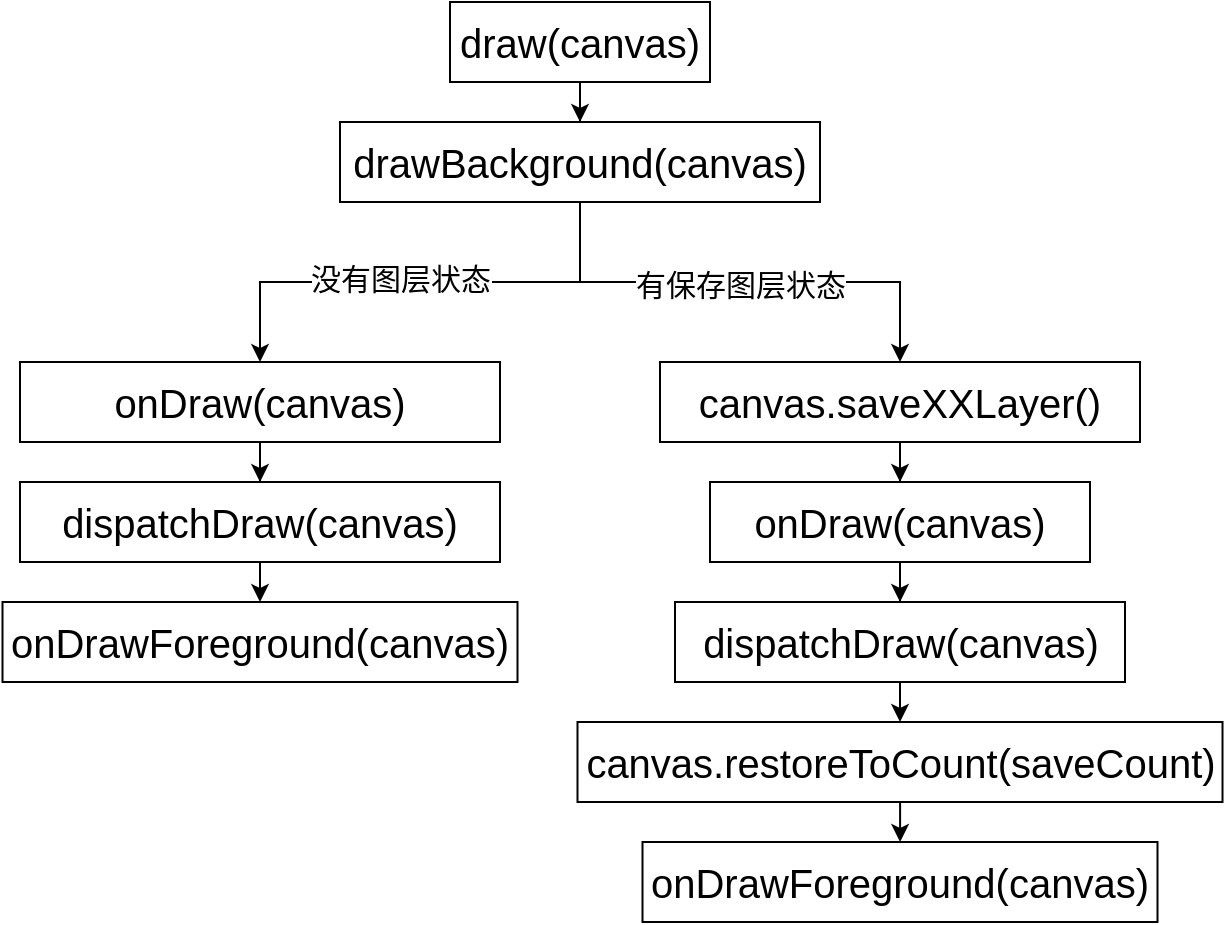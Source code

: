 <mxfile version="13.4.2" type="device"><diagram id="976hl7TXcC878LsND0H_" name="Page-1"><mxGraphModel dx="1038" dy="556" grid="1" gridSize="10" guides="1" tooltips="1" connect="1" arrows="1" fold="1" page="1" pageScale="1" pageWidth="827" pageHeight="1169" math="0" shadow="0"><root><mxCell id="0"/><mxCell id="1" parent="0"/><mxCell id="IggPG6YLkQGLOVt6-esd-3" value="" style="edgeStyle=orthogonalEdgeStyle;rounded=0;orthogonalLoop=1;jettySize=auto;html=1;" edge="1" parent="1" source="IggPG6YLkQGLOVt6-esd-1" target="IggPG6YLkQGLOVt6-esd-2"><mxGeometry relative="1" as="geometry"/></mxCell><mxCell id="IggPG6YLkQGLOVt6-esd-1" value="&lt;font style=&quot;font-size: 20px&quot;&gt;draw(canvas)&lt;/font&gt;" style="rounded=0;whiteSpace=wrap;html=1;" vertex="1" parent="1"><mxGeometry x="295" y="160" width="130" height="40" as="geometry"/></mxCell><mxCell id="IggPG6YLkQGLOVt6-esd-5" value="" style="edgeStyle=orthogonalEdgeStyle;rounded=0;orthogonalLoop=1;jettySize=auto;html=1;" edge="1" parent="1" source="IggPG6YLkQGLOVt6-esd-2" target="IggPG6YLkQGLOVt6-esd-4"><mxGeometry relative="1" as="geometry"/></mxCell><mxCell id="IggPG6YLkQGLOVt6-esd-22" value="&lt;font style=&quot;font-size: 15px&quot;&gt;没有图层状态&lt;/font&gt;" style="edgeLabel;html=1;align=center;verticalAlign=middle;resizable=0;points=[];" vertex="1" connectable="0" parent="IggPG6YLkQGLOVt6-esd-5"><mxGeometry x="0.193" y="-2" relative="1" as="geometry"><mxPoint x="13" as="offset"/></mxGeometry></mxCell><mxCell id="IggPG6YLkQGLOVt6-esd-10" style="edgeStyle=orthogonalEdgeStyle;rounded=0;orthogonalLoop=1;jettySize=auto;html=1;entryX=0.5;entryY=0;entryDx=0;entryDy=0;" edge="1" parent="1" source="IggPG6YLkQGLOVt6-esd-2" target="IggPG6YLkQGLOVt6-esd-12"><mxGeometry relative="1" as="geometry"><mxPoint x="517" y="340" as="targetPoint"/></mxGeometry></mxCell><mxCell id="IggPG6YLkQGLOVt6-esd-23" value="&lt;span style=&quot;font-size: 15px&quot;&gt;有保存图层状态&lt;/span&gt;" style="edgeLabel;html=1;align=center;verticalAlign=middle;resizable=0;points=[];" vertex="1" connectable="0" parent="IggPG6YLkQGLOVt6-esd-10"><mxGeometry x="-0.21" y="-1" relative="1" as="geometry"><mxPoint x="25" as="offset"/></mxGeometry></mxCell><mxCell id="IggPG6YLkQGLOVt6-esd-2" value="&lt;font style=&quot;font-size: 20px&quot;&gt;drawBackground(canvas)&lt;/font&gt;" style="rounded=0;whiteSpace=wrap;html=1;" vertex="1" parent="1"><mxGeometry x="240" y="220" width="240" height="40" as="geometry"/></mxCell><mxCell id="IggPG6YLkQGLOVt6-esd-7" value="" style="edgeStyle=orthogonalEdgeStyle;rounded=0;orthogonalLoop=1;jettySize=auto;html=1;" edge="1" parent="1" source="IggPG6YLkQGLOVt6-esd-4" target="IggPG6YLkQGLOVt6-esd-6"><mxGeometry relative="1" as="geometry"/></mxCell><mxCell id="IggPG6YLkQGLOVt6-esd-4" value="&lt;font style=&quot;font-size: 20px&quot;&gt;onDraw(canvas)&lt;/font&gt;" style="rounded=0;whiteSpace=wrap;html=1;" vertex="1" parent="1"><mxGeometry x="80" y="340" width="240" height="40" as="geometry"/></mxCell><mxCell id="IggPG6YLkQGLOVt6-esd-9" value="" style="edgeStyle=orthogonalEdgeStyle;rounded=0;orthogonalLoop=1;jettySize=auto;html=1;" edge="1" parent="1" source="IggPG6YLkQGLOVt6-esd-6" target="IggPG6YLkQGLOVt6-esd-8"><mxGeometry relative="1" as="geometry"/></mxCell><mxCell id="IggPG6YLkQGLOVt6-esd-6" value="&lt;font style=&quot;font-size: 20px&quot;&gt;dispatchDraw(canvas)&lt;/font&gt;" style="rounded=0;whiteSpace=wrap;html=1;" vertex="1" parent="1"><mxGeometry x="80" y="400" width="240" height="40" as="geometry"/></mxCell><mxCell id="IggPG6YLkQGLOVt6-esd-8" value="&lt;font style=&quot;font-size: 20px&quot;&gt;onDrawForeground(canvas)&lt;/font&gt;" style="rounded=0;whiteSpace=wrap;html=1;" vertex="1" parent="1"><mxGeometry x="71.25" y="460" width="257.5" height="40" as="geometry"/></mxCell><mxCell id="IggPG6YLkQGLOVt6-esd-14" value="" style="edgeStyle=orthogonalEdgeStyle;rounded=0;orthogonalLoop=1;jettySize=auto;html=1;" edge="1" parent="1" source="IggPG6YLkQGLOVt6-esd-12" target="IggPG6YLkQGLOVt6-esd-13"><mxGeometry relative="1" as="geometry"/></mxCell><mxCell id="IggPG6YLkQGLOVt6-esd-12" value="&lt;font style=&quot;font-size: 20px&quot;&gt;canvas.saveXXLayer()&lt;/font&gt;" style="rounded=0;whiteSpace=wrap;html=1;" vertex="1" parent="1"><mxGeometry x="400" y="340" width="240" height="40" as="geometry"/></mxCell><mxCell id="IggPG6YLkQGLOVt6-esd-16" value="" style="edgeStyle=orthogonalEdgeStyle;rounded=0;orthogonalLoop=1;jettySize=auto;html=1;" edge="1" parent="1" source="IggPG6YLkQGLOVt6-esd-13" target="IggPG6YLkQGLOVt6-esd-15"><mxGeometry relative="1" as="geometry"/></mxCell><mxCell id="IggPG6YLkQGLOVt6-esd-13" value="&lt;font style=&quot;font-size: 20px&quot;&gt;onDraw(canvas)&lt;/font&gt;" style="rounded=0;whiteSpace=wrap;html=1;" vertex="1" parent="1"><mxGeometry x="425" y="400" width="190" height="40" as="geometry"/></mxCell><mxCell id="IggPG6YLkQGLOVt6-esd-18" value="" style="edgeStyle=orthogonalEdgeStyle;rounded=0;orthogonalLoop=1;jettySize=auto;html=1;" edge="1" parent="1" source="IggPG6YLkQGLOVt6-esd-15" target="IggPG6YLkQGLOVt6-esd-17"><mxGeometry relative="1" as="geometry"/></mxCell><mxCell id="IggPG6YLkQGLOVt6-esd-15" value="&lt;span style=&quot;font-size: 20px&quot;&gt;dispatchDraw(canvas)&lt;/span&gt;" style="rounded=0;whiteSpace=wrap;html=1;" vertex="1" parent="1"><mxGeometry x="407.5" y="460" width="225" height="40" as="geometry"/></mxCell><mxCell id="IggPG6YLkQGLOVt6-esd-21" value="" style="edgeStyle=orthogonalEdgeStyle;rounded=0;orthogonalLoop=1;jettySize=auto;html=1;entryX=0.5;entryY=0;entryDx=0;entryDy=0;" edge="1" parent="1" source="IggPG6YLkQGLOVt6-esd-17" target="IggPG6YLkQGLOVt6-esd-19"><mxGeometry relative="1" as="geometry"><mxPoint x="520" y="640" as="targetPoint"/></mxGeometry></mxCell><mxCell id="IggPG6YLkQGLOVt6-esd-17" value="&lt;span style=&quot;font-size: 20px&quot;&gt;canvas.restoreToCount(saveCount)&lt;/span&gt;" style="rounded=0;whiteSpace=wrap;html=1;" vertex="1" parent="1"><mxGeometry x="358.75" y="520" width="322.5" height="40" as="geometry"/></mxCell><mxCell id="IggPG6YLkQGLOVt6-esd-19" value="&lt;font style=&quot;font-size: 20px&quot;&gt;onDrawForeground(canvas)&lt;/font&gt;" style="rounded=0;whiteSpace=wrap;html=1;" vertex="1" parent="1"><mxGeometry x="391.25" y="580" width="257.5" height="40" as="geometry"/></mxCell></root></mxGraphModel></diagram></mxfile>